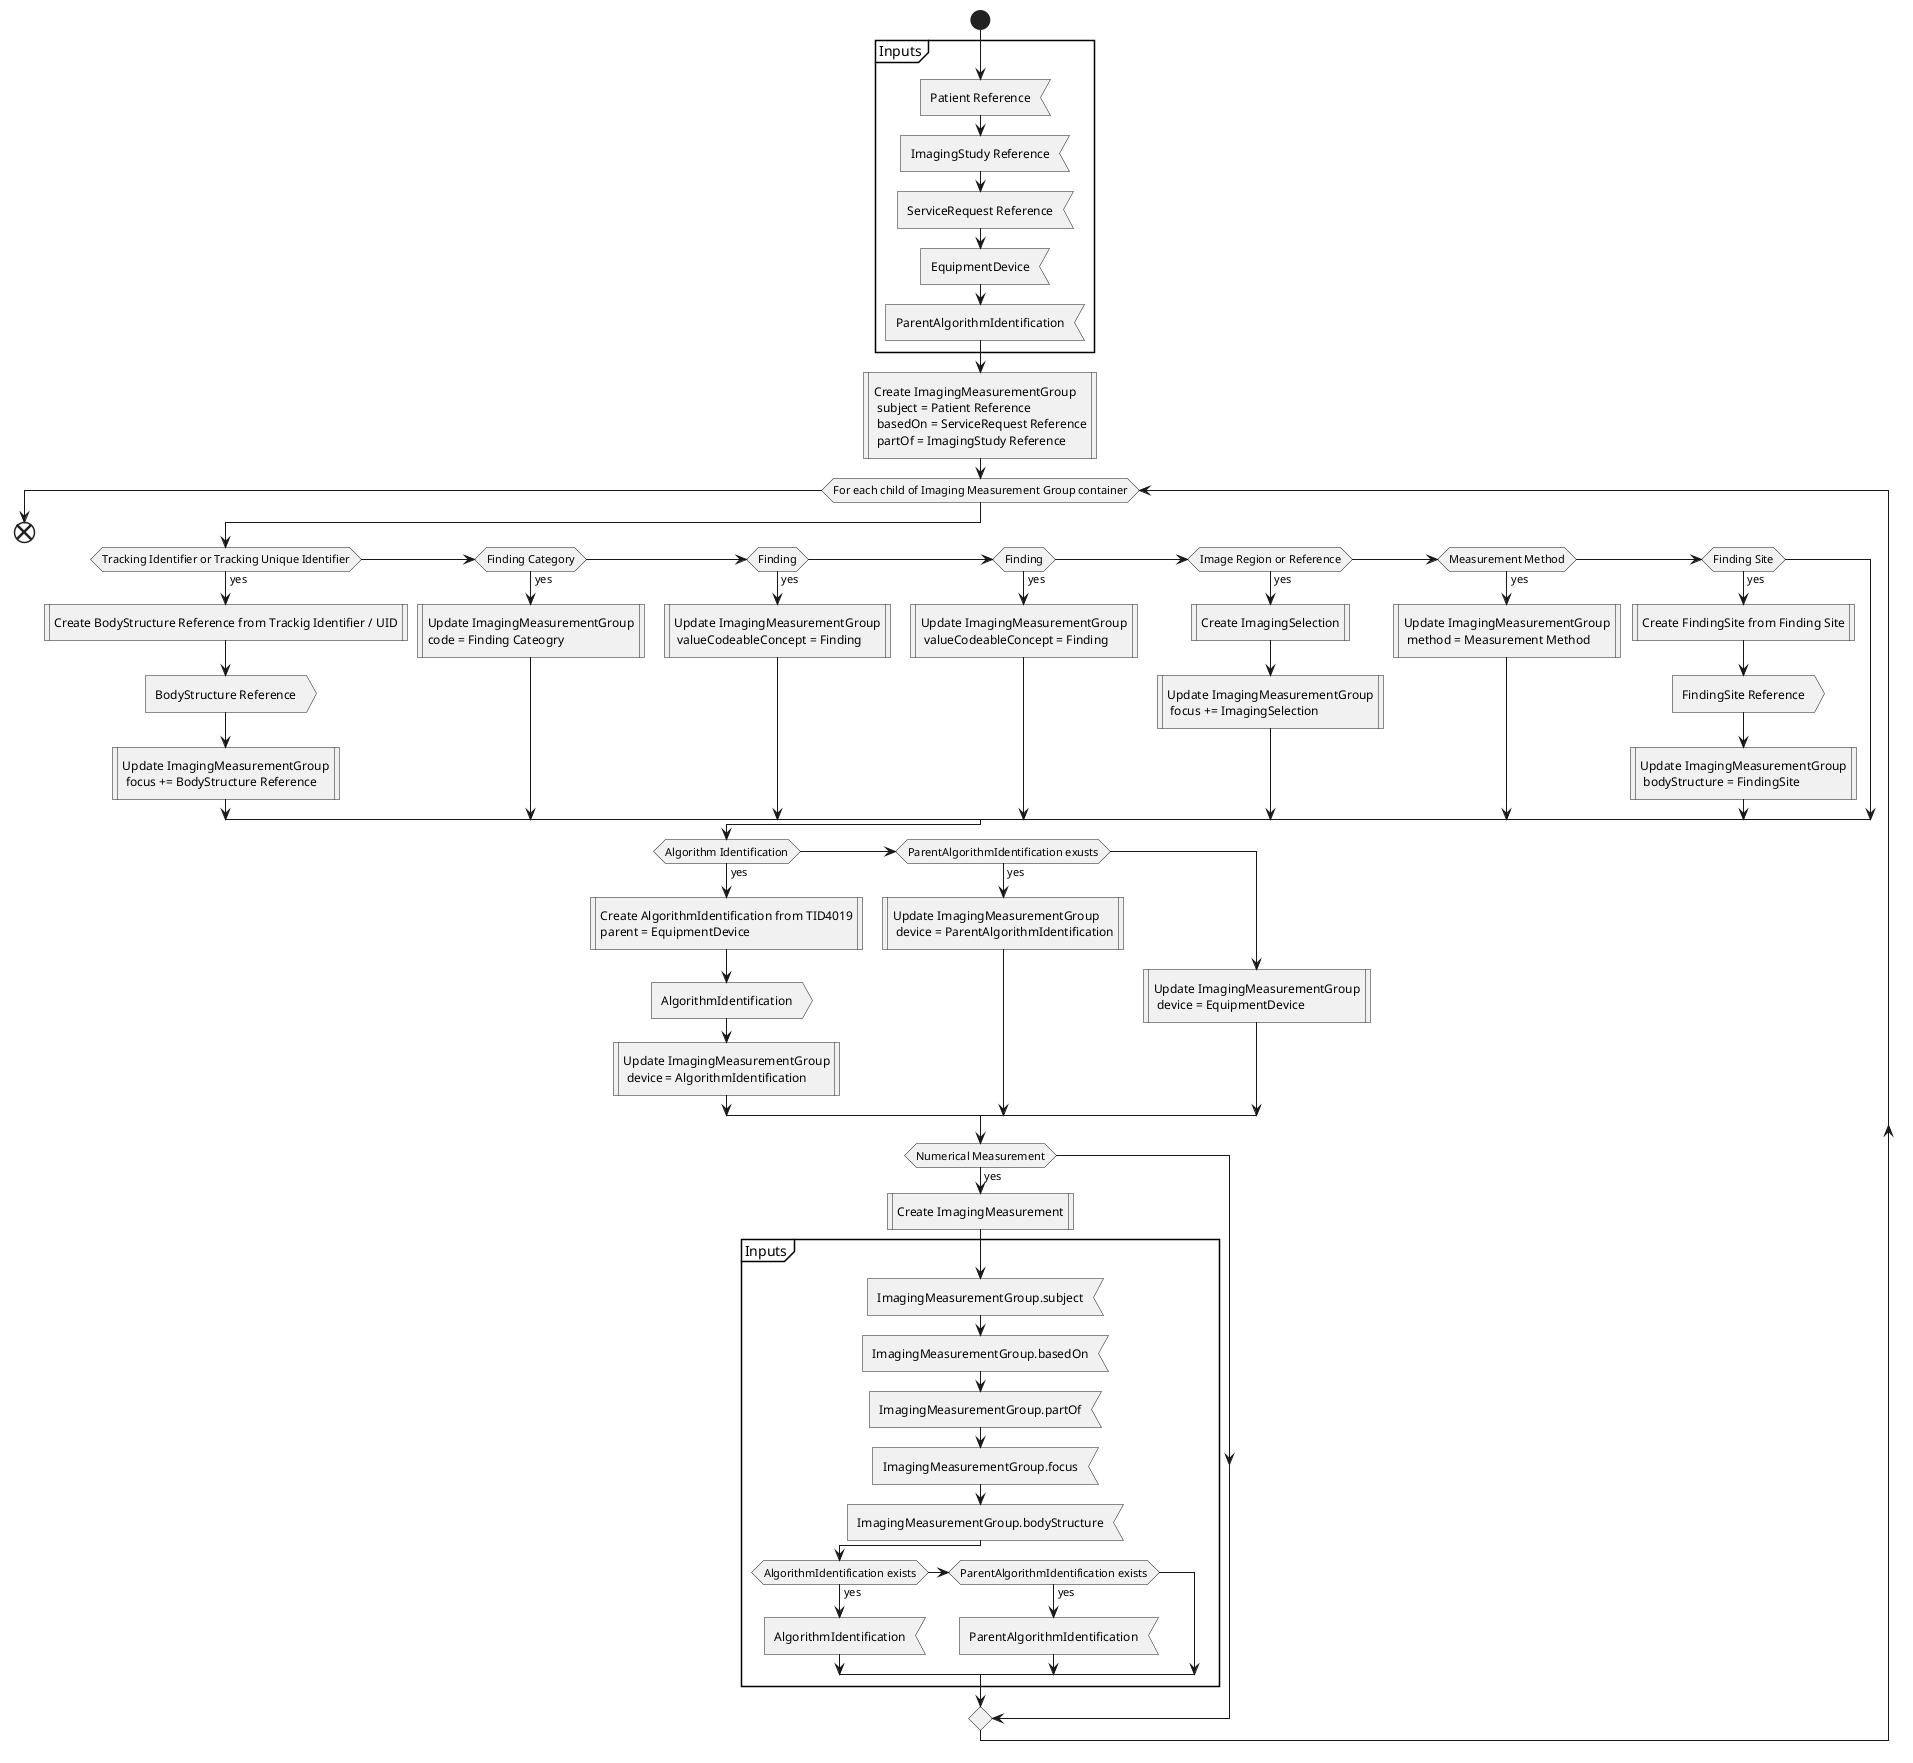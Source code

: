 @startuml imaging_measurement_group_workflow
start

partition "Inputs" {
    :Patient Reference<
    :ImagingStudy Reference<
    :ServiceRequest Reference<
    :EquipmentDevice<
    :ParentAlgorithmIdentification<
}

:Create ImagingMeasurementGroup
 subject = Patient Reference
 basedOn = ServiceRequest Reference
 partOf = ImagingStudy Reference|

while (For each child of Imaging Measurement Group container)

  if (Tracking Identifier or Tracking Unique Identifier) then (yes)
   :Create BodyStructure Reference from Trackig Identifier / UID|
   :BodyStructure Reference>
   :Update ImagingMeasurementGroup
    focus += BodyStructure Reference|
  
  elseif (Finding Category) then (yes)
   :Update ImagingMeasurementGroup
   code = Finding Cateogry|
  
  elseif (Finding) then (yes)
   :Update ImagingMeasurementGroup
    valueCodeableConcept = Finding|
  
  elseif (Finding) then (yes)
   :Update ImagingMeasurementGroup
    valueCodeableConcept = Finding|
  
  elseif (Image Region or Reference) then (yes)
   :Create ImagingSelection|
   :Update ImagingMeasurementGroup
    focus += ImagingSelection|
  
  elseif (Measurement Method) then (yes)
   :Update ImagingMeasurementGroup
    method = Measurement Method|
  
  elseif (Finding Site) then (yes)
   :Create FindingSite from Finding Site|
   :FindingSite Reference>
   :Update ImagingMeasurementGroup
    bodyStructure = FindingSite|
  endif
  
  if (Algorithm Identification) then (yes)
   :Create AlgorithmIdentification from TID4019 
   parent = EquipmentDevice|
   :AlgorithmIdentification>
   :Update ImagingMeasurementGroup
    device = AlgorithmIdentification|
  elseif (ParentAlgorithmIdentification exusts) then (yes)
   :Update ImagingMeasurementGroup
    device = ParentAlgorithmIdentification|
  else
   :Update ImagingMeasurementGroup
    device = EquipmentDevice|
  endif

  if (Numerical Measurement) then (yes)
   :Create ImagingMeasurement|
   partition "Inputs" {
    :ImagingMeasurementGroup.subject<
    :ImagingMeasurementGroup.basedOn<
    :ImagingMeasurementGroup.partOf<
    :ImagingMeasurementGroup.focus<
    :ImagingMeasurementGroup.bodyStructure<
    if (AlgorithmIdentification exists) then (yes)
    :AlgorithmIdentification<
    elseif (ParentAlgorithmIdentification exists) then (yes)
    :ParentAlgorithmIdentification<
    endif
   }
    
  endif

endwhile

end
@enduml